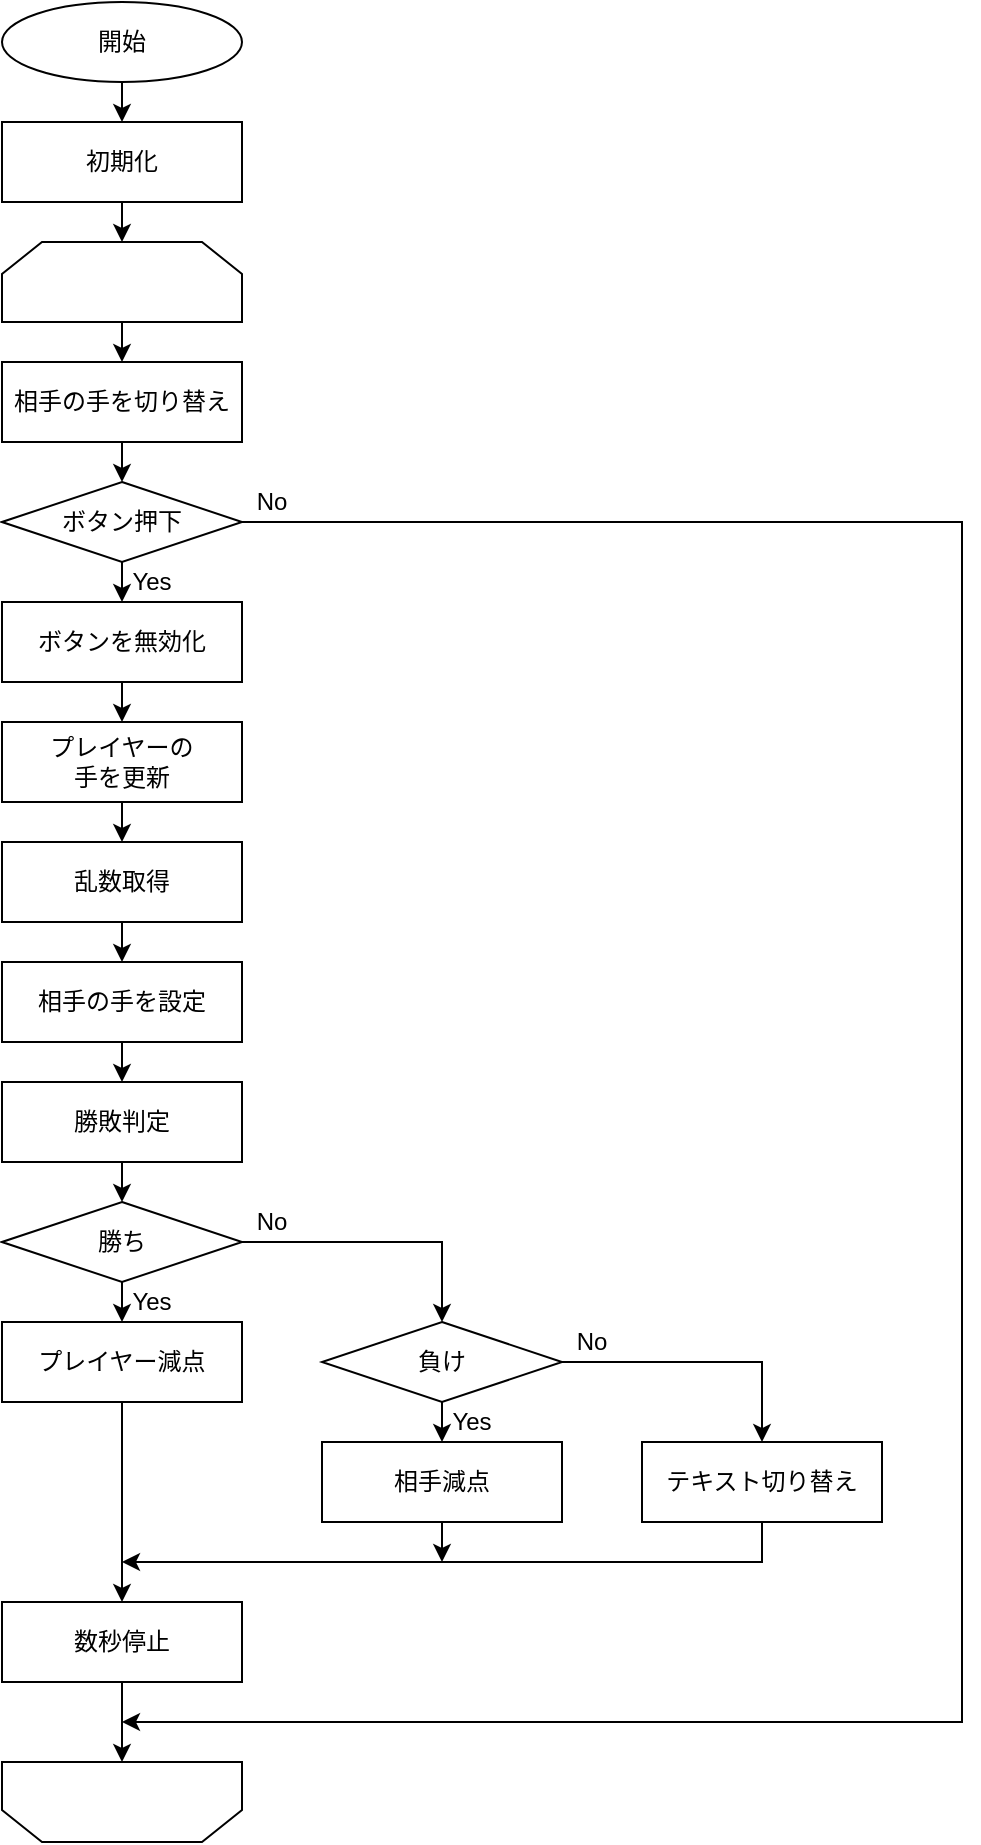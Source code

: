 <mxfile version="12.2.4" pages="1"><diagram id="h88t_6pLKOwDQuae0C2T" name="Page-1"><mxGraphModel dx="884" dy="523" grid="1" gridSize="10" guides="1" tooltips="1" connect="1" arrows="1" fold="1" page="1" pageScale="1" pageWidth="827" pageHeight="1169" math="0" shadow="0"><root><mxCell id="0"/><mxCell id="1" parent="0"/><mxCell id="26" style="edgeStyle=orthogonalEdgeStyle;rounded=0;orthogonalLoop=1;jettySize=auto;html=1;exitX=0.5;exitY=1;exitDx=0;exitDy=0;entryX=0.5;entryY=0;entryDx=0;entryDy=0;" parent="1" source="2" target="6" edge="1"><mxGeometry relative="1" as="geometry"/></mxCell><mxCell id="2" value="開始" style="ellipse;whiteSpace=wrap;html=1;" parent="1" vertex="1"><mxGeometry x="280" y="40" width="120" height="40" as="geometry"/></mxCell><mxCell id="27" style="edgeStyle=orthogonalEdgeStyle;rounded=0;orthogonalLoop=1;jettySize=auto;html=1;exitX=0.5;exitY=1;exitDx=0;exitDy=0;entryX=0.5;entryY=0;entryDx=0;entryDy=0;" parent="1" source="6" target="9" edge="1"><mxGeometry relative="1" as="geometry"/></mxCell><mxCell id="6" value="初期化" style="rounded=0;whiteSpace=wrap;html=1;" parent="1" vertex="1"><mxGeometry x="280" y="100" width="120" height="40" as="geometry"/></mxCell><mxCell id="28" style="edgeStyle=orthogonalEdgeStyle;rounded=0;orthogonalLoop=1;jettySize=auto;html=1;exitX=0.5;exitY=1;exitDx=0;exitDy=0;entryX=0.5;entryY=0;entryDx=0;entryDy=0;" parent="1" source="9" target="10" edge="1"><mxGeometry relative="1" as="geometry"/></mxCell><mxCell id="9" value="" style="shape=loopLimit;whiteSpace=wrap;html=1;" parent="1" vertex="1"><mxGeometry x="280" y="160" width="120" height="40" as="geometry"/></mxCell><mxCell id="29" style="edgeStyle=orthogonalEdgeStyle;rounded=0;orthogonalLoop=1;jettySize=auto;html=1;exitX=0.5;exitY=1;exitDx=0;exitDy=0;entryX=0.5;entryY=0;entryDx=0;entryDy=0;" parent="1" source="10" target="12" edge="1"><mxGeometry relative="1" as="geometry"/></mxCell><mxCell id="10" value="相手の手を切り替え" style="rounded=0;whiteSpace=wrap;html=1;" parent="1" vertex="1"><mxGeometry x="280" y="220" width="120" height="40" as="geometry"/></mxCell><mxCell id="30" style="edgeStyle=orthogonalEdgeStyle;rounded=0;orthogonalLoop=1;jettySize=auto;html=1;exitX=0.5;exitY=1;exitDx=0;exitDy=0;entryX=0.5;entryY=0;entryDx=0;entryDy=0;" parent="1" source="12" target="23" edge="1"><mxGeometry relative="1" as="geometry"/></mxCell><mxCell id="46" style="edgeStyle=orthogonalEdgeStyle;rounded=0;orthogonalLoop=1;jettySize=auto;html=1;exitX=1;exitY=0.5;exitDx=0;exitDy=0;" parent="1" source="12" edge="1"><mxGeometry relative="1" as="geometry"><mxPoint x="340" y="900" as="targetPoint"/><Array as="points"><mxPoint x="760" y="300"/><mxPoint x="760" y="900"/></Array></mxGeometry></mxCell><mxCell id="12" value="ボタン押下" style="rhombus;whiteSpace=wrap;html=1;" parent="1" vertex="1"><mxGeometry x="280" y="280" width="120" height="40" as="geometry"/></mxCell><mxCell id="32" style="edgeStyle=orthogonalEdgeStyle;rounded=0;orthogonalLoop=1;jettySize=auto;html=1;exitX=0.5;exitY=1;exitDx=0;exitDy=0;entryX=0.5;entryY=0;entryDx=0;entryDy=0;" parent="1" source="13" target="14" edge="1"><mxGeometry relative="1" as="geometry"/></mxCell><mxCell id="13" value="プレイヤーの&lt;br&gt;手を更新" style="rounded=0;whiteSpace=wrap;html=1;" parent="1" vertex="1"><mxGeometry x="280" y="400" width="120" height="40" as="geometry"/></mxCell><mxCell id="34" style="edgeStyle=orthogonalEdgeStyle;rounded=0;orthogonalLoop=1;jettySize=auto;html=1;exitX=0.5;exitY=1;exitDx=0;exitDy=0;entryX=0.5;entryY=0;entryDx=0;entryDy=0;" parent="1" source="14" target="15" edge="1"><mxGeometry relative="1" as="geometry"/></mxCell><mxCell id="14" value="乱数取得" style="rounded=0;whiteSpace=wrap;html=1;" parent="1" vertex="1"><mxGeometry x="280" y="460" width="120" height="40" as="geometry"/></mxCell><mxCell id="35" style="edgeStyle=orthogonalEdgeStyle;rounded=0;orthogonalLoop=1;jettySize=auto;html=1;exitX=0.5;exitY=1;exitDx=0;exitDy=0;entryX=0.5;entryY=0;entryDx=0;entryDy=0;" parent="1" source="15" target="16" edge="1"><mxGeometry relative="1" as="geometry"/></mxCell><mxCell id="15" value="相手の手を設定" style="rounded=0;whiteSpace=wrap;html=1;" parent="1" vertex="1"><mxGeometry x="280" y="520" width="120" height="40" as="geometry"/></mxCell><mxCell id="36" style="edgeStyle=orthogonalEdgeStyle;rounded=0;orthogonalLoop=1;jettySize=auto;html=1;exitX=0.5;exitY=1;exitDx=0;exitDy=0;entryX=0.5;entryY=0;entryDx=0;entryDy=0;" parent="1" source="16" target="18" edge="1"><mxGeometry relative="1" as="geometry"/></mxCell><mxCell id="16" value="勝敗判定" style="rounded=0;whiteSpace=wrap;html=1;" parent="1" vertex="1"><mxGeometry x="280" y="580" width="120" height="40" as="geometry"/></mxCell><mxCell id="37" style="edgeStyle=orthogonalEdgeStyle;rounded=0;orthogonalLoop=1;jettySize=auto;html=1;exitX=0.5;exitY=1;exitDx=0;exitDy=0;entryX=0.5;entryY=0;entryDx=0;entryDy=0;" parent="1" source="18" target="19" edge="1"><mxGeometry relative="1" as="geometry"/></mxCell><mxCell id="39" style="edgeStyle=orthogonalEdgeStyle;rounded=0;orthogonalLoop=1;jettySize=auto;html=1;exitX=1;exitY=0.5;exitDx=0;exitDy=0;entryX=0.5;entryY=0;entryDx=0;entryDy=0;" parent="1" source="18" target="20" edge="1"><mxGeometry relative="1" as="geometry"/></mxCell><mxCell id="18" value="勝ち" style="rhombus;whiteSpace=wrap;html=1;" parent="1" vertex="1"><mxGeometry x="280" y="640" width="120" height="40" as="geometry"/></mxCell><mxCell id="38" style="edgeStyle=orthogonalEdgeStyle;rounded=0;orthogonalLoop=1;jettySize=auto;html=1;exitX=0.5;exitY=1;exitDx=0;exitDy=0;entryX=0.5;entryY=0;entryDx=0;entryDy=0;" parent="1" source="19" target="24" edge="1"><mxGeometry relative="1" as="geometry"/></mxCell><mxCell id="19" value="プレイヤー減点" style="rounded=0;whiteSpace=wrap;html=1;" parent="1" vertex="1"><mxGeometry x="280" y="700" width="120" height="40" as="geometry"/></mxCell><mxCell id="40" style="edgeStyle=orthogonalEdgeStyle;rounded=0;orthogonalLoop=1;jettySize=auto;html=1;exitX=0.5;exitY=1;exitDx=0;exitDy=0;entryX=0.5;entryY=0;entryDx=0;entryDy=0;" parent="1" source="20" target="21" edge="1"><mxGeometry relative="1" as="geometry"/></mxCell><mxCell id="41" style="edgeStyle=orthogonalEdgeStyle;rounded=0;orthogonalLoop=1;jettySize=auto;html=1;exitX=1;exitY=0.5;exitDx=0;exitDy=0;entryX=0.5;entryY=0;entryDx=0;entryDy=0;" parent="1" source="20" target="22" edge="1"><mxGeometry relative="1" as="geometry"/></mxCell><mxCell id="20" value="負け" style="rhombus;whiteSpace=wrap;html=1;" parent="1" vertex="1"><mxGeometry x="440" y="700" width="120" height="40" as="geometry"/></mxCell><mxCell id="43" style="edgeStyle=orthogonalEdgeStyle;rounded=0;orthogonalLoop=1;jettySize=auto;html=1;exitX=0.5;exitY=1;exitDx=0;exitDy=0;" parent="1" source="21" edge="1"><mxGeometry relative="1" as="geometry"><mxPoint x="500" y="820" as="targetPoint"/></mxGeometry></mxCell><mxCell id="21" value="相手減点" style="rounded=0;whiteSpace=wrap;html=1;" parent="1" vertex="1"><mxGeometry x="440" y="760" width="120" height="40" as="geometry"/></mxCell><mxCell id="42" style="edgeStyle=orthogonalEdgeStyle;rounded=0;orthogonalLoop=1;jettySize=auto;html=1;exitX=0.5;exitY=1;exitDx=0;exitDy=0;" parent="1" source="22" edge="1"><mxGeometry relative="1" as="geometry"><mxPoint x="340" y="820" as="targetPoint"/><Array as="points"><mxPoint x="660" y="820"/></Array></mxGeometry></mxCell><mxCell id="22" value="テキスト切り替え" style="rounded=0;whiteSpace=wrap;html=1;" parent="1" vertex="1"><mxGeometry x="600" y="760" width="120" height="40" as="geometry"/></mxCell><mxCell id="31" style="edgeStyle=orthogonalEdgeStyle;rounded=0;orthogonalLoop=1;jettySize=auto;html=1;exitX=0.5;exitY=1;exitDx=0;exitDy=0;entryX=0.5;entryY=0;entryDx=0;entryDy=0;" parent="1" source="23" target="13" edge="1"><mxGeometry relative="1" as="geometry"/></mxCell><mxCell id="23" value="ボタンを無効化" style="rounded=0;whiteSpace=wrap;html=1;" parent="1" vertex="1"><mxGeometry x="280" y="340" width="120" height="40" as="geometry"/></mxCell><mxCell id="45" style="edgeStyle=orthogonalEdgeStyle;rounded=0;orthogonalLoop=1;jettySize=auto;html=1;exitX=0.5;exitY=1;exitDx=0;exitDy=0;entryX=0.5;entryY=1;entryDx=0;entryDy=0;" parent="1" source="24" target="25" edge="1"><mxGeometry relative="1" as="geometry"/></mxCell><mxCell id="24" value="数秒停止" style="rounded=0;whiteSpace=wrap;html=1;" parent="1" vertex="1"><mxGeometry x="280" y="840" width="120" height="40" as="geometry"/></mxCell><mxCell id="25" value="" style="shape=loopLimit;whiteSpace=wrap;html=1;rotation=180;" parent="1" vertex="1"><mxGeometry x="280" y="920" width="120" height="40" as="geometry"/></mxCell><mxCell id="48" value="Yes" style="text;html=1;strokeColor=none;fillColor=none;align=center;verticalAlign=middle;whiteSpace=wrap;rounded=0;" parent="1" vertex="1"><mxGeometry x="340" y="320" width="30" height="20" as="geometry"/></mxCell><mxCell id="49" value="Yes" style="text;html=1;strokeColor=none;fillColor=none;align=center;verticalAlign=middle;whiteSpace=wrap;rounded=0;" parent="1" vertex="1"><mxGeometry x="340" y="680" width="30" height="20" as="geometry"/></mxCell><mxCell id="50" value="Yes" style="text;html=1;strokeColor=none;fillColor=none;align=center;verticalAlign=middle;whiteSpace=wrap;rounded=0;" parent="1" vertex="1"><mxGeometry x="500" y="740" width="30" height="20" as="geometry"/></mxCell><mxCell id="51" value="No" style="text;html=1;strokeColor=none;fillColor=none;align=center;verticalAlign=middle;whiteSpace=wrap;rounded=0;" parent="1" vertex="1"><mxGeometry x="400" y="280" width="30" height="20" as="geometry"/></mxCell><mxCell id="52" value="No" style="text;html=1;strokeColor=none;fillColor=none;align=center;verticalAlign=middle;whiteSpace=wrap;rounded=0;" parent="1" vertex="1"><mxGeometry x="400" y="640" width="30" height="20" as="geometry"/></mxCell><mxCell id="53" value="No" style="text;html=1;strokeColor=none;fillColor=none;align=center;verticalAlign=middle;whiteSpace=wrap;rounded=0;" parent="1" vertex="1"><mxGeometry x="560" y="700" width="30" height="20" as="geometry"/></mxCell></root></mxGraphModel></diagram></mxfile>